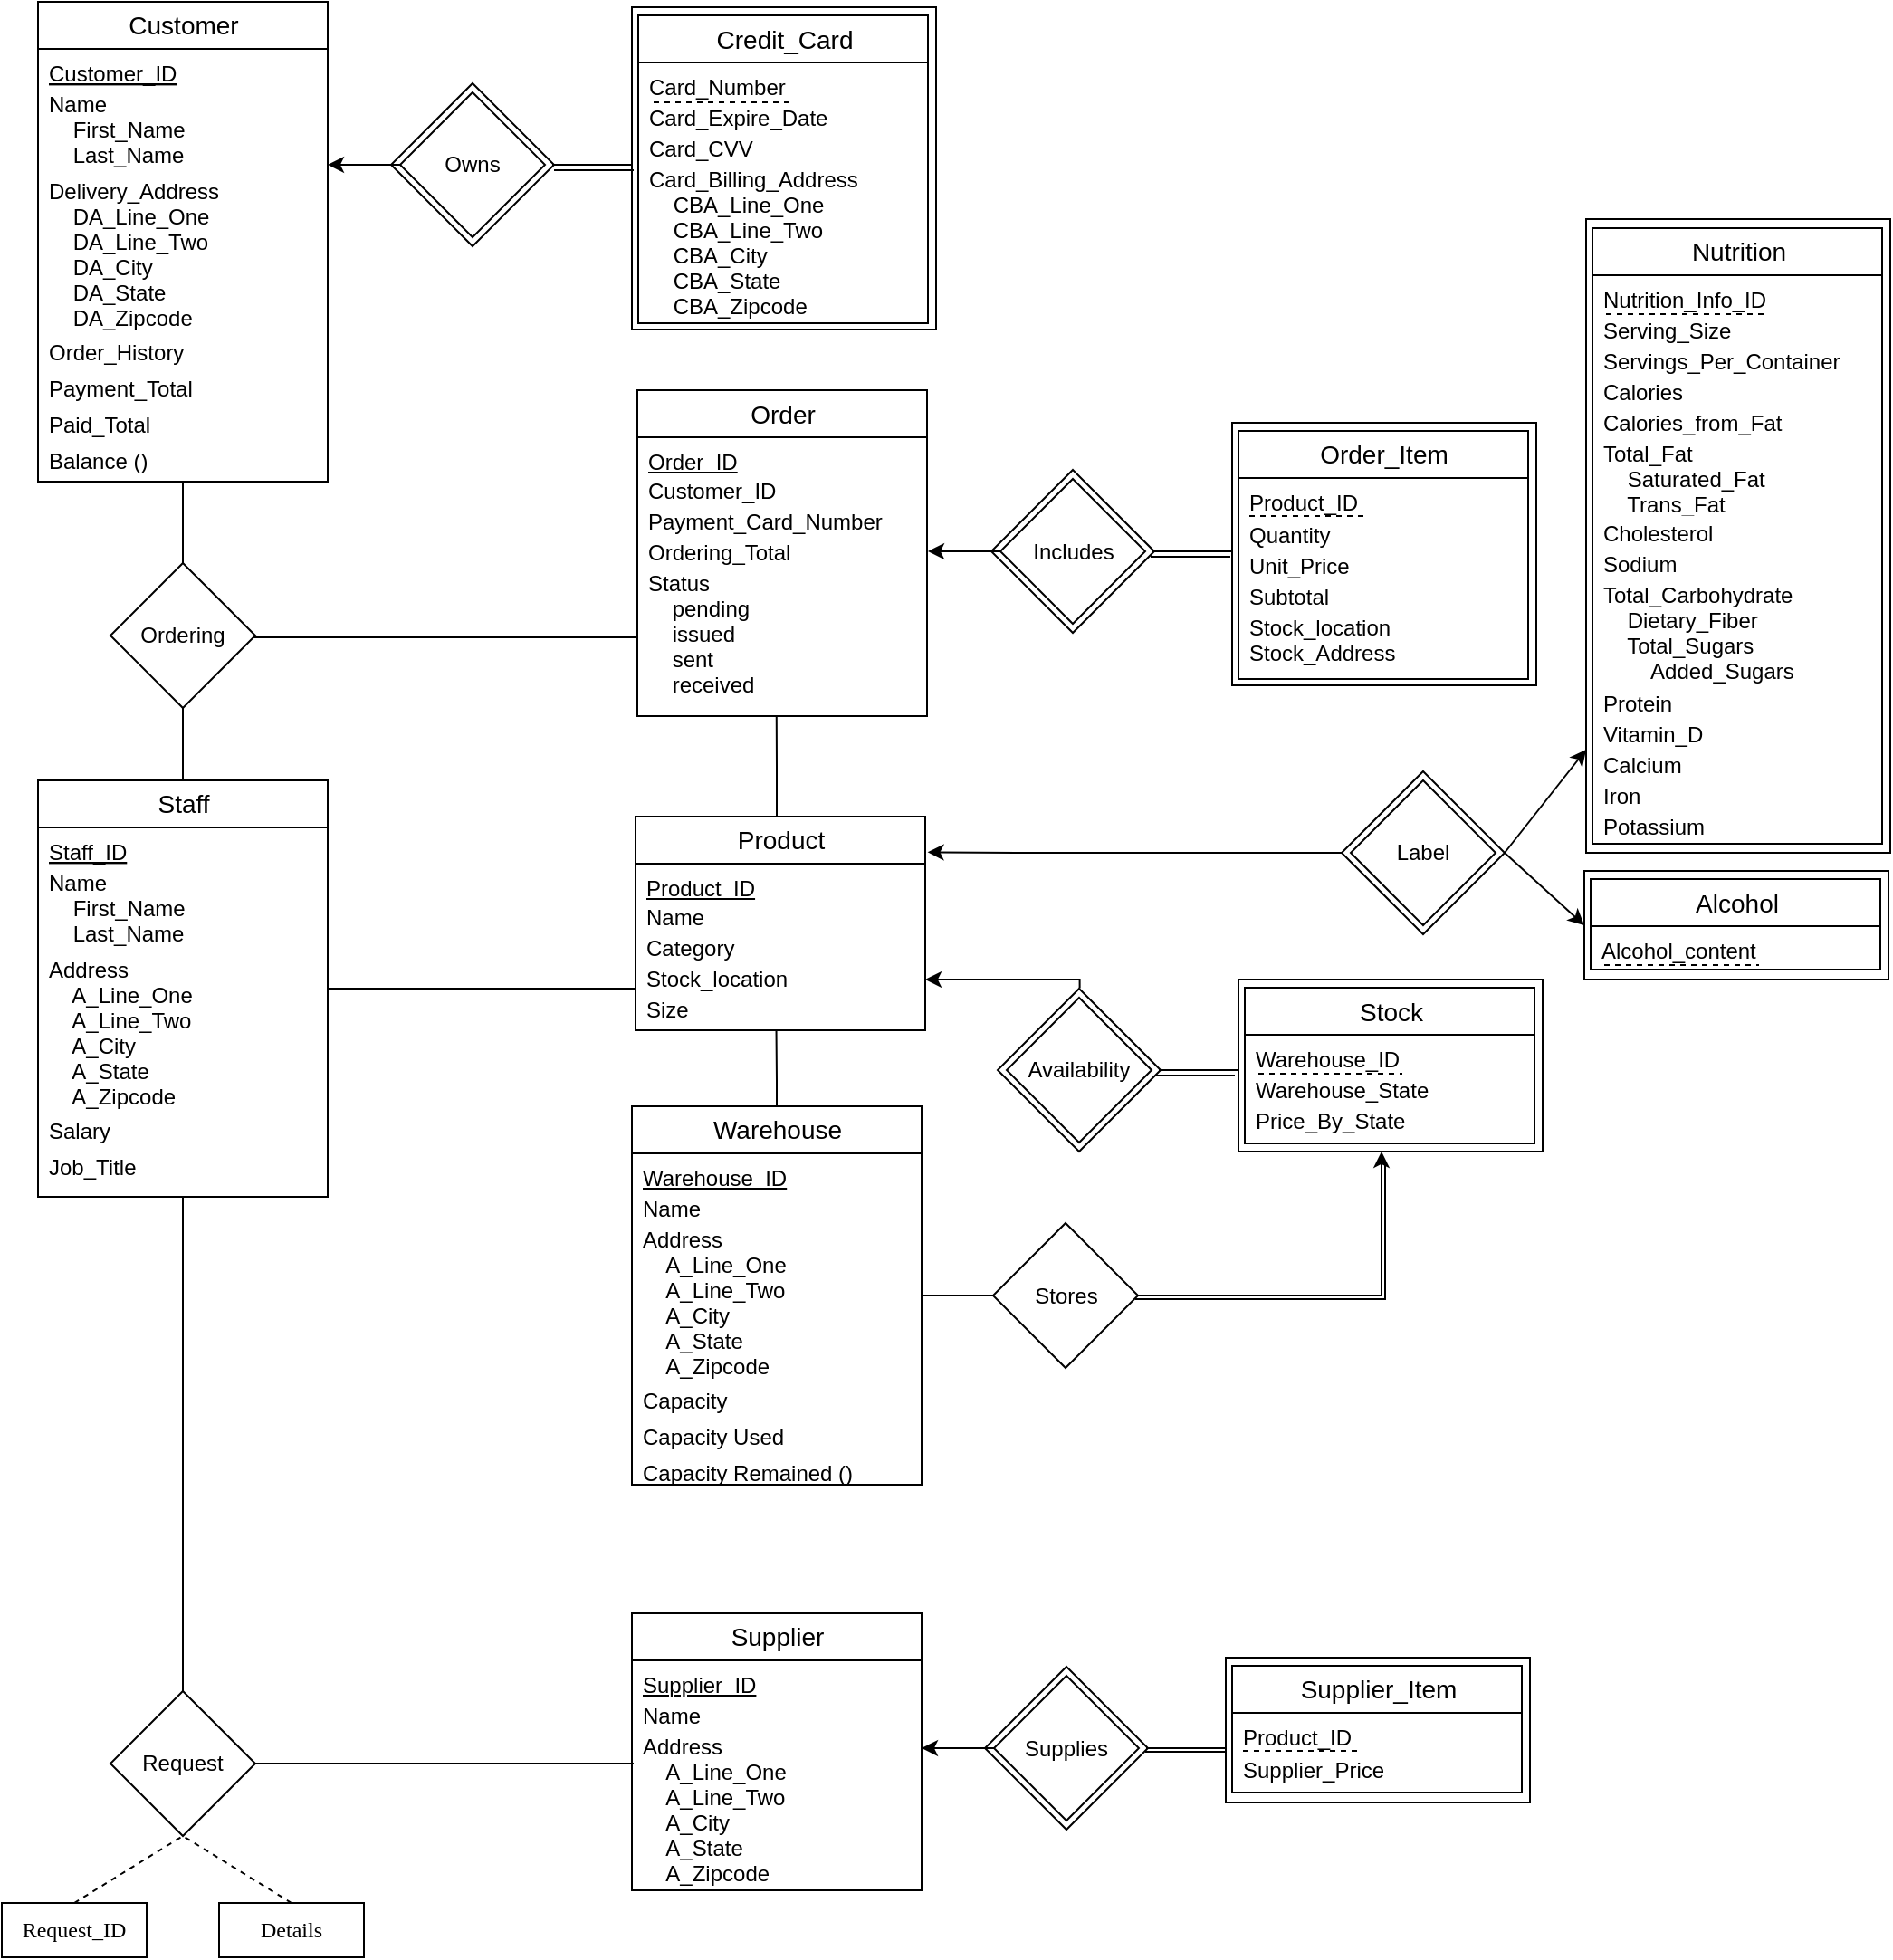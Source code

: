 <mxfile version="13.1.6" type="device"><diagram id="dsKVr5tf_cZGVUpMoiFe" name="Page-1"><mxGraphModel dx="853" dy="544" grid="1" gridSize="10" guides="1" tooltips="1" connect="1" arrows="1" fold="1" page="1" pageScale="1" pageWidth="827" pageHeight="1169" math="0" shadow="0"><root><mxCell id="8yMp3e6kBateNFP0PvqR-0"/><mxCell id="8yMp3e6kBateNFP0PvqR-1" parent="8yMp3e6kBateNFP0PvqR-0"/><mxCell id="jaxtRB-_NZrLmcpz9Zk0-24" value="" style="whiteSpace=wrap;html=1;rounded=0;shadow=0;comic=0;strokeWidth=1;fontFamily=Verdana;align=left;" vertex="1" parent="8yMp3e6kBateNFP0PvqR-1"><mxGeometry x="894" y="500" width="168" height="60" as="geometry"/></mxCell><mxCell id="jaxtRB-_NZrLmcpz9Zk0-13" value="" style="whiteSpace=wrap;html=1;rounded=0;shadow=0;comic=0;strokeWidth=1;fontFamily=Verdana;align=left;" vertex="1" parent="8yMp3e6kBateNFP0PvqR-1"><mxGeometry x="895" y="140" width="168" height="350" as="geometry"/></mxCell><mxCell id="WRQ4lNMP2vpnJhaoZGz1-46" value="" style="rhombus;whiteSpace=wrap;html=1;" vertex="1" parent="8yMp3e6kBateNFP0PvqR-1"><mxGeometry x="566.5" y="278.5" width="90" height="90" as="geometry"/></mxCell><mxCell id="WRQ4lNMP2vpnJhaoZGz1-16" value="" style="whiteSpace=wrap;html=1;rounded=0;shadow=0;comic=0;strokeWidth=1;fontFamily=Verdana;align=left;" vertex="1" parent="8yMp3e6kBateNFP0PvqR-1"><mxGeometry x="368" y="23" width="168" height="178" as="geometry"/></mxCell><mxCell id="J3QDzepKnIw4Qtp_B2LZ-5" value="" style="rhombus;whiteSpace=wrap;html=1;" vertex="1" parent="8yMp3e6kBateNFP0PvqR-1"><mxGeometry x="235" y="65" width="90" height="90" as="geometry"/></mxCell><mxCell id="J3QDzepKnIw4Qtp_B2LZ-2" value="" style="edgeStyle=orthogonalEdgeStyle;rounded=0;orthogonalLoop=1;jettySize=auto;html=1;endArrow=none;endFill=0;entryX=1;entryY=0.5;entryDx=0;entryDy=0;" edge="1" parent="8yMp3e6kBateNFP0PvqR-1"><mxGeometry relative="1" as="geometry"><mxPoint x="368" y="110" as="sourcePoint"/><mxPoint x="324" y="110" as="targetPoint"/></mxGeometry></mxCell><mxCell id="WRQ4lNMP2vpnJhaoZGz1-134" value="" style="edgeStyle=orthogonalEdgeStyle;rounded=0;orthogonalLoop=1;jettySize=auto;html=1;startArrow=none;startFill=0;endArrow=none;endFill=0;fontFamily=Verdana;" edge="1" parent="8yMp3e6kBateNFP0PvqR-1" source="J3QDzepKnIw4Qtp_B2LZ-12" target="WRQ4lNMP2vpnJhaoZGz1-35"><mxGeometry relative="1" as="geometry"><mxPoint x="120" y="365" as="targetPoint"/></mxGeometry></mxCell><mxCell id="J3QDzepKnIw4Qtp_B2LZ-12" value="Customer" style="swimlane;fontStyle=0;childLayout=stackLayout;horizontal=1;startSize=26;horizontalStack=0;resizeParent=1;resizeParentMax=0;resizeLast=0;collapsible=1;marginBottom=0;align=center;fontSize=14;rounded=0;shadow=0;comic=0;strokeWidth=1;html=1;" vertex="1" parent="8yMp3e6kBateNFP0PvqR-1"><mxGeometry x="40" y="20" width="160" height="265" as="geometry"/></mxCell><mxCell id="J3QDzepKnIw4Qtp_B2LZ-13" value="Customer_ID" style="text;strokeColor=none;fillColor=none;spacingLeft=4;spacingRight=4;overflow=hidden;rotatable=0;points=[[0,0.5],[1,0.5]];portConstraint=eastwest;fontSize=12;fontStyle=4" vertex="1" parent="J3QDzepKnIw4Qtp_B2LZ-12"><mxGeometry y="26" width="160" height="17" as="geometry"/></mxCell><mxCell id="J3QDzepKnIw4Qtp_B2LZ-14" value="Name&#10;    First_Name&#10;    Last_Name" style="text;strokeColor=none;fillColor=none;spacingLeft=4;spacingRight=4;overflow=hidden;rotatable=0;points=[[0,0.5],[1,0.5]];portConstraint=eastwest;fontSize=12;" vertex="1" parent="J3QDzepKnIw4Qtp_B2LZ-12"><mxGeometry y="43" width="160" height="48" as="geometry"/></mxCell><mxCell id="J3QDzepKnIw4Qtp_B2LZ-15" value="Delivery_Address&#10;    DA_Line_One&#10;    DA_Line_Two&#10;    DA_City&#10;    DA_State&#10;    DA_Zipcode" style="text;strokeColor=none;fillColor=none;spacingLeft=4;spacingRight=4;overflow=hidden;rotatable=0;points=[[0,0.5],[1,0.5]];portConstraint=eastwest;fontSize=12;" vertex="1" parent="J3QDzepKnIw4Qtp_B2LZ-12"><mxGeometry y="91" width="160" height="89" as="geometry"/></mxCell><mxCell id="WRQ4lNMP2vpnJhaoZGz1-24" value="Order_History" style="text;strokeColor=none;fillColor=none;spacingLeft=4;spacingRight=4;overflow=hidden;rotatable=0;points=[[0,0.5],[1,0.5]];portConstraint=eastwest;fontSize=12;" vertex="1" parent="J3QDzepKnIw4Qtp_B2LZ-12"><mxGeometry y="180" width="160" height="20" as="geometry"/></mxCell><mxCell id="WRQ4lNMP2vpnJhaoZGz1-31" value="Payment_Total" style="text;strokeColor=none;fillColor=none;spacingLeft=4;spacingRight=4;overflow=hidden;rotatable=0;points=[[0,0.5],[1,0.5]];portConstraint=eastwest;fontSize=12;" vertex="1" parent="J3QDzepKnIw4Qtp_B2LZ-12"><mxGeometry y="200" width="160" height="20" as="geometry"/></mxCell><mxCell id="WRQ4lNMP2vpnJhaoZGz1-32" value="Paid_Total" style="text;strokeColor=none;fillColor=none;spacingLeft=4;spacingRight=4;overflow=hidden;rotatable=0;points=[[0,0.5],[1,0.5]];portConstraint=eastwest;fontSize=12;" vertex="1" parent="J3QDzepKnIw4Qtp_B2LZ-12"><mxGeometry y="220" width="160" height="20" as="geometry"/></mxCell><mxCell id="WRQ4lNMP2vpnJhaoZGz1-33" value="Balance ()" style="text;strokeColor=none;fillColor=none;spacingLeft=4;spacingRight=4;overflow=hidden;rotatable=0;points=[[0,0.5],[1,0.5]];portConstraint=eastwest;fontSize=12;" vertex="1" parent="J3QDzepKnIw4Qtp_B2LZ-12"><mxGeometry y="240" width="160" height="25" as="geometry"/></mxCell><mxCell id="WRQ4lNMP2vpnJhaoZGz1-0" value="Credit_Card" style="swimlane;fontStyle=0;childLayout=stackLayout;horizontal=1;startSize=26;horizontalStack=0;resizeParent=1;resizeParentMax=0;resizeLast=0;collapsible=1;marginBottom=0;align=center;fontSize=14;rounded=0;shadow=0;comic=0;strokeWidth=1;html=1;" vertex="1" parent="8yMp3e6kBateNFP0PvqR-1"><mxGeometry x="371.5" y="27.5" width="160" height="170" as="geometry"><mxRectangle x="380" y="20" width="110" height="26" as="alternateBounds"/></mxGeometry></mxCell><mxCell id="WRQ4lNMP2vpnJhaoZGz1-1" value="Card_Number" style="text;strokeColor=none;fillColor=none;spacingLeft=4;spacingRight=4;overflow=hidden;rotatable=0;points=[[0,0.5],[1,0.5]];portConstraint=eastwest;fontSize=12;" vertex="1" parent="WRQ4lNMP2vpnJhaoZGz1-0"><mxGeometry y="26" width="160" height="17" as="geometry"/></mxCell><mxCell id="J3QDzepKnIw4Qtp_B2LZ-0" value="" style="endArrow=none;dashed=1;html=1;" edge="1" parent="WRQ4lNMP2vpnJhaoZGz1-0"><mxGeometry width="50" height="50" relative="1" as="geometry"><mxPoint x="8.5" y="48" as="sourcePoint"/><mxPoint x="83.5" y="48" as="targetPoint"/></mxGeometry></mxCell><mxCell id="WRQ4lNMP2vpnJhaoZGz1-2" value="Card_Expire_Date" style="text;strokeColor=none;fillColor=none;spacingLeft=4;spacingRight=4;overflow=hidden;rotatable=0;points=[[0,0.5],[1,0.5]];portConstraint=eastwest;fontSize=12;" vertex="1" parent="WRQ4lNMP2vpnJhaoZGz1-0"><mxGeometry y="43" width="160" height="17" as="geometry"/></mxCell><mxCell id="WRQ4lNMP2vpnJhaoZGz1-15" value="Card_CVV" style="text;strokeColor=none;fillColor=none;spacingLeft=4;spacingRight=4;overflow=hidden;rotatable=0;points=[[0,0.5],[1,0.5]];portConstraint=eastwest;fontSize=12;" vertex="1" parent="WRQ4lNMP2vpnJhaoZGz1-0"><mxGeometry y="60" width="160" height="17" as="geometry"/></mxCell><mxCell id="WRQ4lNMP2vpnJhaoZGz1-3" value="Card_Billing_Address&#10;    CBA_Line_One&#10;    CBA_Line_Two&#10;    CBA_City&#10;    CBA_State&#10;    CBA_Zipcode" style="text;strokeColor=none;fillColor=none;spacingLeft=4;spacingRight=4;overflow=hidden;rotatable=0;points=[[0,0.5],[1,0.5]];portConstraint=eastwest;fontSize=12;" vertex="1" parent="WRQ4lNMP2vpnJhaoZGz1-0"><mxGeometry y="77" width="160" height="93" as="geometry"/></mxCell><mxCell id="J3QDzepKnIw4Qtp_B2LZ-4" value="" style="edgeStyle=orthogonalEdgeStyle;rounded=0;orthogonalLoop=1;jettySize=auto;html=1;endArrow=classic;endFill=1;" edge="1" parent="8yMp3e6kBateNFP0PvqR-1" source="J3QDzepKnIw4Qtp_B2LZ-3"><mxGeometry relative="1" as="geometry"><mxPoint x="200" y="110" as="targetPoint"/><Array as="points"><mxPoint x="210" y="110"/><mxPoint x="210" y="110"/></Array></mxGeometry></mxCell><mxCell id="J3QDzepKnIw4Qtp_B2LZ-3" value="Owns" style="rhombus;whiteSpace=wrap;html=1;" vertex="1" parent="8yMp3e6kBateNFP0PvqR-1"><mxGeometry x="240" y="70" width="80" height="80" as="geometry"/></mxCell><mxCell id="WRQ4lNMP2vpnJhaoZGz1-18" value="Order" style="swimlane;fontStyle=0;childLayout=stackLayout;horizontal=1;startSize=26;horizontalStack=0;resizeParent=1;resizeParentMax=0;resizeLast=0;collapsible=1;marginBottom=0;align=center;fontSize=14;rounded=0;shadow=0;comic=0;strokeWidth=1;html=1;" vertex="1" parent="8yMp3e6kBateNFP0PvqR-1"><mxGeometry x="371" y="234.5" width="160" height="180" as="geometry"><mxRectangle x="380" y="20" width="110" height="26" as="alternateBounds"/></mxGeometry></mxCell><mxCell id="WRQ4lNMP2vpnJhaoZGz1-19" value="Order_ID" style="text;strokeColor=none;fillColor=none;spacingLeft=4;spacingRight=4;overflow=hidden;rotatable=0;points=[[0,0.5],[1,0.5]];portConstraint=eastwest;fontSize=12;fontStyle=4" vertex="1" parent="WRQ4lNMP2vpnJhaoZGz1-18"><mxGeometry y="26" width="160" height="16" as="geometry"/></mxCell><mxCell id="WRQ4lNMP2vpnJhaoZGz1-21" value="Customer_ID" style="text;strokeColor=none;fillColor=none;spacingLeft=4;spacingRight=4;overflow=hidden;rotatable=0;points=[[0,0.5],[1,0.5]];portConstraint=eastwest;fontSize=12;" vertex="1" parent="WRQ4lNMP2vpnJhaoZGz1-18"><mxGeometry y="42" width="160" height="17" as="geometry"/></mxCell><mxCell id="WRQ4lNMP2vpnJhaoZGz1-22" value="Payment_Card_Number" style="text;strokeColor=none;fillColor=none;spacingLeft=4;spacingRight=4;overflow=hidden;rotatable=0;points=[[0,0.5],[1,0.5]];portConstraint=eastwest;fontSize=12;" vertex="1" parent="WRQ4lNMP2vpnJhaoZGz1-18"><mxGeometry y="59" width="160" height="17" as="geometry"/></mxCell><mxCell id="WRQ4lNMP2vpnJhaoZGz1-23" value="Ordering_Total" style="text;strokeColor=none;fillColor=none;spacingLeft=4;spacingRight=4;overflow=hidden;rotatable=0;points=[[0,0.5],[1,0.5]];portConstraint=eastwest;fontSize=12;" vertex="1" parent="WRQ4lNMP2vpnJhaoZGz1-18"><mxGeometry y="76" width="160" height="17" as="geometry"/></mxCell><mxCell id="WRQ4lNMP2vpnJhaoZGz1-35" value="Status&#10;    pending&#10;    issued&#10;    sent&#10;    received" style="text;strokeColor=none;fillColor=none;spacingLeft=4;spacingRight=4;overflow=hidden;rotatable=0;points=[[0,0.5],[1,0.5]];portConstraint=eastwest;fontSize=12;" vertex="1" parent="WRQ4lNMP2vpnJhaoZGz1-18"><mxGeometry y="93" width="160" height="87" as="geometry"/></mxCell><mxCell id="WRQ4lNMP2vpnJhaoZGz1-112" value="" style="edgeStyle=orthogonalEdgeStyle;rounded=0;orthogonalLoop=1;jettySize=auto;html=1;startArrow=none;startFill=0;endArrow=none;endFill=0;fontFamily=Verdana;entryX=0.006;entryY=0.247;entryDx=0;entryDy=0;entryPerimeter=0;" edge="1" parent="8yMp3e6kBateNFP0PvqR-1" source="WRQ4lNMP2vpnJhaoZGz1-25" target="WRQ4lNMP2vpnJhaoZGz1-83"><mxGeometry relative="1" as="geometry"><mxPoint x="130" y="760" as="targetPoint"/></mxGeometry></mxCell><mxCell id="WRQ4lNMP2vpnJhaoZGz1-125" value="" style="edgeStyle=orthogonalEdgeStyle;rounded=0;orthogonalLoop=1;jettySize=auto;html=1;startArrow=none;startFill=0;endArrow=none;endFill=0;fontFamily=Verdana;entryX=0;entryY=0.08;entryDx=0;entryDy=0;entryPerimeter=0;" edge="1" parent="8yMp3e6kBateNFP0PvqR-1" source="WRQ4lNMP2vpnJhaoZGz1-25" target="WRQ4lNMP2vpnJhaoZGz1-67"><mxGeometry relative="1" as="geometry"><mxPoint x="290" y="565" as="targetPoint"/></mxGeometry></mxCell><mxCell id="WRQ4lNMP2vpnJhaoZGz1-141" value="" style="edgeStyle=orthogonalEdgeStyle;rounded=0;orthogonalLoop=1;jettySize=auto;html=1;startArrow=none;startFill=0;endArrow=none;endFill=0;fontFamily=Verdana;" edge="1" parent="8yMp3e6kBateNFP0PvqR-1" source="WRQ4lNMP2vpnJhaoZGz1-25"><mxGeometry relative="1" as="geometry"><mxPoint x="120" y="370" as="targetPoint"/></mxGeometry></mxCell><mxCell id="WRQ4lNMP2vpnJhaoZGz1-25" value="Staff" style="swimlane;fontStyle=0;childLayout=stackLayout;horizontal=1;startSize=26;horizontalStack=0;resizeParent=1;resizeParentMax=0;resizeLast=0;collapsible=1;marginBottom=0;align=center;fontSize=14;rounded=0;shadow=0;comic=0;strokeWidth=1;html=1;" vertex="1" parent="8yMp3e6kBateNFP0PvqR-1"><mxGeometry x="40" y="450" width="160" height="230" as="geometry"/></mxCell><mxCell id="WRQ4lNMP2vpnJhaoZGz1-26" value="Staff_ID" style="text;strokeColor=none;fillColor=none;spacingLeft=4;spacingRight=4;overflow=hidden;rotatable=0;points=[[0,0.5],[1,0.5]];portConstraint=eastwest;fontSize=12;fontStyle=4" vertex="1" parent="WRQ4lNMP2vpnJhaoZGz1-25"><mxGeometry y="26" width="160" height="17" as="geometry"/></mxCell><mxCell id="WRQ4lNMP2vpnJhaoZGz1-27" value="Name&#10;    First_Name&#10;    Last_Name" style="text;strokeColor=none;fillColor=none;spacingLeft=4;spacingRight=4;overflow=hidden;rotatable=0;points=[[0,0.5],[1,0.5]];portConstraint=eastwest;fontSize=12;" vertex="1" parent="WRQ4lNMP2vpnJhaoZGz1-25"><mxGeometry y="43" width="160" height="48" as="geometry"/></mxCell><mxCell id="WRQ4lNMP2vpnJhaoZGz1-28" value="Address&#10;    A_Line_One&#10;    A_Line_Two&#10;    A_City&#10;    A_State&#10;    A_Zipcode" style="text;strokeColor=none;fillColor=none;spacingLeft=4;spacingRight=4;overflow=hidden;rotatable=0;points=[[0,0.5],[1,0.5]];portConstraint=eastwest;fontSize=12;" vertex="1" parent="WRQ4lNMP2vpnJhaoZGz1-25"><mxGeometry y="91" width="160" height="89" as="geometry"/></mxCell><mxCell id="WRQ4lNMP2vpnJhaoZGz1-29" value="Salary" style="text;strokeColor=none;fillColor=none;spacingLeft=4;spacingRight=4;overflow=hidden;rotatable=0;points=[[0,0.5],[1,0.5]];portConstraint=eastwest;fontSize=12;" vertex="1" parent="WRQ4lNMP2vpnJhaoZGz1-25"><mxGeometry y="180" width="160" height="20" as="geometry"/></mxCell><mxCell id="WRQ4lNMP2vpnJhaoZGz1-30" value="Job_Title" style="text;strokeColor=none;fillColor=none;spacingLeft=4;spacingRight=4;overflow=hidden;rotatable=0;points=[[0,0.5],[1,0.5]];portConstraint=eastwest;fontSize=12;horizontal=1;" vertex="1" parent="WRQ4lNMP2vpnJhaoZGz1-25"><mxGeometry y="200" width="160" height="30" as="geometry"/></mxCell><mxCell id="WRQ4lNMP2vpnJhaoZGz1-36" value="" style="whiteSpace=wrap;html=1;rounded=0;shadow=0;comic=0;strokeWidth=1;fontFamily=Verdana;align=left;" vertex="1" parent="8yMp3e6kBateNFP0PvqR-1"><mxGeometry x="699.5" y="252.5" width="168" height="145" as="geometry"/></mxCell><mxCell id="WRQ4lNMP2vpnJhaoZGz1-37" value="" style="edgeStyle=orthogonalEdgeStyle;rounded=0;orthogonalLoop=1;jettySize=auto;html=1;endArrow=none;endFill=0;entryX=1;entryY=0.5;entryDx=0;entryDy=0;" edge="1" parent="8yMp3e6kBateNFP0PvqR-1"><mxGeometry relative="1" as="geometry"><mxPoint x="699.5" y="323.5" as="sourcePoint"/><mxPoint x="655.5" y="323.5" as="targetPoint"/></mxGeometry></mxCell><mxCell id="WRQ4lNMP2vpnJhaoZGz1-44" value="" style="edgeStyle=orthogonalEdgeStyle;rounded=0;orthogonalLoop=1;jettySize=auto;html=1;endArrow=classic;endFill=1;" edge="1" parent="8yMp3e6kBateNFP0PvqR-1" source="WRQ4lNMP2vpnJhaoZGz1-45"><mxGeometry relative="1" as="geometry"><mxPoint x="531.5" y="323.5" as="targetPoint"/><Array as="points"><mxPoint x="541.5" y="323.5"/><mxPoint x="541.5" y="323.5"/></Array></mxGeometry></mxCell><mxCell id="WRQ4lNMP2vpnJhaoZGz1-45" value="Includes" style="rhombus;whiteSpace=wrap;html=1;" vertex="1" parent="8yMp3e6kBateNFP0PvqR-1"><mxGeometry x="571.5" y="283.5" width="80" height="80" as="geometry"/></mxCell><mxCell id="WRQ4lNMP2vpnJhaoZGz1-38" value="Order_Item" style="swimlane;fontStyle=0;childLayout=stackLayout;horizontal=1;startSize=26;horizontalStack=0;resizeParent=1;resizeParentMax=0;resizeLast=0;collapsible=1;marginBottom=0;align=center;fontSize=14;rounded=0;shadow=0;comic=0;strokeWidth=1;html=1;" vertex="1" parent="8yMp3e6kBateNFP0PvqR-1"><mxGeometry x="703" y="257" width="160" height="137" as="geometry"><mxRectangle x="380" y="20" width="110" height="26" as="alternateBounds"/></mxGeometry></mxCell><mxCell id="WRQ4lNMP2vpnJhaoZGz1-39" value="Product_ID" style="text;strokeColor=none;fillColor=none;spacingLeft=4;spacingRight=4;overflow=hidden;rotatable=0;points=[[0,0.5],[1,0.5]];portConstraint=eastwest;fontSize=12;" vertex="1" parent="WRQ4lNMP2vpnJhaoZGz1-38"><mxGeometry y="26" width="160" height="18" as="geometry"/></mxCell><mxCell id="WRQ4lNMP2vpnJhaoZGz1-40" value="" style="endArrow=none;dashed=1;html=1;" edge="1" parent="WRQ4lNMP2vpnJhaoZGz1-38"><mxGeometry width="50" height="50" relative="1" as="geometry"><mxPoint x="6" y="47" as="sourcePoint"/><mxPoint x="71" y="47" as="targetPoint"/></mxGeometry></mxCell><mxCell id="WRQ4lNMP2vpnJhaoZGz1-41" value="Quantity" style="text;strokeColor=none;fillColor=none;spacingLeft=4;spacingRight=4;overflow=hidden;rotatable=0;points=[[0,0.5],[1,0.5]];portConstraint=eastwest;fontSize=12;" vertex="1" parent="WRQ4lNMP2vpnJhaoZGz1-38"><mxGeometry y="44" width="160" height="17" as="geometry"/></mxCell><mxCell id="WRQ4lNMP2vpnJhaoZGz1-42" value="Unit_Price" style="text;strokeColor=none;fillColor=none;spacingLeft=4;spacingRight=4;overflow=hidden;rotatable=0;points=[[0,0.5],[1,0.5]];portConstraint=eastwest;fontSize=12;" vertex="1" parent="WRQ4lNMP2vpnJhaoZGz1-38"><mxGeometry y="61" width="160" height="17" as="geometry"/></mxCell><mxCell id="WRQ4lNMP2vpnJhaoZGz1-47" value="Subtotal" style="text;strokeColor=none;fillColor=none;spacingLeft=4;spacingRight=4;overflow=hidden;rotatable=0;points=[[0,0.5],[1,0.5]];portConstraint=eastwest;fontSize=12;" vertex="1" parent="WRQ4lNMP2vpnJhaoZGz1-38"><mxGeometry y="78" width="160" height="17" as="geometry"/></mxCell><mxCell id="WRQ4lNMP2vpnJhaoZGz1-43" value="Stock_location&#10;Stock_Address" style="text;strokeColor=none;fillColor=none;spacingLeft=4;spacingRight=4;overflow=hidden;rotatable=0;points=[[0,0.5],[1,0.5]];portConstraint=eastwest;fontSize=12;" vertex="1" parent="WRQ4lNMP2vpnJhaoZGz1-38"><mxGeometry y="95" width="160" height="42" as="geometry"/></mxCell><mxCell id="WRQ4lNMP2vpnJhaoZGz1-49" value="Product" style="swimlane;fontStyle=0;childLayout=stackLayout;horizontal=1;startSize=26;horizontalStack=0;resizeParent=1;resizeParentMax=0;resizeLast=0;collapsible=1;marginBottom=0;align=center;fontSize=14;rounded=0;shadow=0;comic=0;strokeWidth=1;html=1;" vertex="1" parent="8yMp3e6kBateNFP0PvqR-1"><mxGeometry x="370" y="470" width="160" height="118" as="geometry"><mxRectangle x="380" y="20" width="110" height="26" as="alternateBounds"/></mxGeometry></mxCell><mxCell id="WRQ4lNMP2vpnJhaoZGz1-50" value="Product_ID" style="text;strokeColor=none;fillColor=none;spacingLeft=4;spacingRight=4;overflow=hidden;rotatable=0;points=[[0,0.5],[1,0.5]];portConstraint=eastwest;fontSize=12;fontStyle=4" vertex="1" parent="WRQ4lNMP2vpnJhaoZGz1-49"><mxGeometry y="26" width="160" height="16" as="geometry"/></mxCell><mxCell id="WRQ4lNMP2vpnJhaoZGz1-51" value="Name" style="text;strokeColor=none;fillColor=none;spacingLeft=4;spacingRight=4;overflow=hidden;rotatable=0;points=[[0,0.5],[1,0.5]];portConstraint=eastwest;fontSize=12;" vertex="1" parent="WRQ4lNMP2vpnJhaoZGz1-49"><mxGeometry y="42" width="160" height="17" as="geometry"/></mxCell><mxCell id="WRQ4lNMP2vpnJhaoZGz1-52" value="Category" style="text;strokeColor=none;fillColor=none;spacingLeft=4;spacingRight=4;overflow=hidden;rotatable=0;points=[[0,0.5],[1,0.5]];portConstraint=eastwest;fontSize=12;" vertex="1" parent="WRQ4lNMP2vpnJhaoZGz1-49"><mxGeometry y="59" width="160" height="17" as="geometry"/></mxCell><mxCell id="WRQ4lNMP2vpnJhaoZGz1-53" value="Stock_location" style="text;strokeColor=none;fillColor=none;spacingLeft=4;spacingRight=4;overflow=hidden;rotatable=0;points=[[0,0.5],[1,0.5]];portConstraint=eastwest;fontSize=12;" vertex="1" parent="WRQ4lNMP2vpnJhaoZGz1-49"><mxGeometry y="76" width="160" height="17" as="geometry"/></mxCell><mxCell id="WRQ4lNMP2vpnJhaoZGz1-67" value="Size" style="text;strokeColor=none;fillColor=none;spacingLeft=4;spacingRight=4;overflow=hidden;rotatable=0;points=[[0,0.5],[1,0.5]];portConstraint=eastwest;fontSize=12;" vertex="1" parent="WRQ4lNMP2vpnJhaoZGz1-49"><mxGeometry y="93" width="160" height="25" as="geometry"/></mxCell><mxCell id="WRQ4lNMP2vpnJhaoZGz1-55" value="" style="rhombus;whiteSpace=wrap;html=1;" vertex="1" parent="8yMp3e6kBateNFP0PvqR-1"><mxGeometry x="570" y="565" width="90" height="90" as="geometry"/></mxCell><mxCell id="WRQ4lNMP2vpnJhaoZGz1-56" value="" style="whiteSpace=wrap;html=1;rounded=0;shadow=0;comic=0;strokeWidth=1;fontFamily=Verdana;align=left;" vertex="1" parent="8yMp3e6kBateNFP0PvqR-1"><mxGeometry x="703" y="560" width="168" height="95" as="geometry"/></mxCell><mxCell id="WRQ4lNMP2vpnJhaoZGz1-57" value="" style="edgeStyle=orthogonalEdgeStyle;rounded=0;orthogonalLoop=1;jettySize=auto;html=1;endArrow=none;endFill=0;entryX=1;entryY=0.5;entryDx=0;entryDy=0;" edge="1" parent="8yMp3e6kBateNFP0PvqR-1"><mxGeometry relative="1" as="geometry"><mxPoint x="703" y="610" as="sourcePoint"/><mxPoint x="659" y="610" as="targetPoint"/></mxGeometry></mxCell><mxCell id="WRQ4lNMP2vpnJhaoZGz1-58" value="" style="edgeStyle=orthogonalEdgeStyle;rounded=0;orthogonalLoop=1;jettySize=auto;html=1;endArrow=classic;endFill=1;exitX=0.504;exitY=-0.065;exitDx=0;exitDy=0;exitPerimeter=0;" edge="1" parent="8yMp3e6kBateNFP0PvqR-1" source="WRQ4lNMP2vpnJhaoZGz1-59"><mxGeometry relative="1" as="geometry"><mxPoint x="530" y="560" as="targetPoint"/><Array as="points"><mxPoint x="615" y="560"/></Array><mxPoint x="615" y="560" as="sourcePoint"/></mxGeometry></mxCell><mxCell id="WRQ4lNMP2vpnJhaoZGz1-59" value="Availability" style="rhombus;whiteSpace=wrap;html=1;" vertex="1" parent="8yMp3e6kBateNFP0PvqR-1"><mxGeometry x="575" y="570" width="80" height="80" as="geometry"/></mxCell><mxCell id="WRQ4lNMP2vpnJhaoZGz1-68" value="Warehouse" style="swimlane;fontStyle=0;childLayout=stackLayout;horizontal=1;startSize=26;horizontalStack=0;resizeParent=1;resizeParentMax=0;resizeLast=0;collapsible=1;marginBottom=0;align=center;fontSize=14;rounded=0;shadow=0;comic=0;strokeWidth=1;html=1;" vertex="1" parent="8yMp3e6kBateNFP0PvqR-1"><mxGeometry x="368" y="630" width="160" height="209" as="geometry"/></mxCell><mxCell id="WRQ4lNMP2vpnJhaoZGz1-69" value="Warehouse_ID" style="text;strokeColor=none;fillColor=none;spacingLeft=4;spacingRight=4;overflow=hidden;rotatable=0;points=[[0,0.5],[1,0.5]];portConstraint=eastwest;fontSize=12;fontStyle=4" vertex="1" parent="WRQ4lNMP2vpnJhaoZGz1-68"><mxGeometry y="26" width="160" height="17" as="geometry"/></mxCell><mxCell id="WRQ4lNMP2vpnJhaoZGz1-70" value="Name" style="text;strokeColor=none;fillColor=none;spacingLeft=4;spacingRight=4;overflow=hidden;rotatable=0;points=[[0,0.5],[1,0.5]];portConstraint=eastwest;fontSize=12;" vertex="1" parent="WRQ4lNMP2vpnJhaoZGz1-68"><mxGeometry y="43" width="160" height="17" as="geometry"/></mxCell><mxCell id="WRQ4lNMP2vpnJhaoZGz1-71" value="Address&#10;    A_Line_One&#10;    A_Line_Two&#10;    A_City&#10;    A_State&#10;    A_Zipcode" style="text;strokeColor=none;fillColor=none;spacingLeft=4;spacingRight=4;overflow=hidden;rotatable=0;points=[[0,0.5],[1,0.5]];portConstraint=eastwest;fontSize=12;" vertex="1" parent="WRQ4lNMP2vpnJhaoZGz1-68"><mxGeometry y="60" width="160" height="89" as="geometry"/></mxCell><mxCell id="WRQ4lNMP2vpnJhaoZGz1-72" value="Capacity" style="text;strokeColor=none;fillColor=none;spacingLeft=4;spacingRight=4;overflow=hidden;rotatable=0;points=[[0,0.5],[1,0.5]];portConstraint=eastwest;fontSize=12;" vertex="1" parent="WRQ4lNMP2vpnJhaoZGz1-68"><mxGeometry y="149" width="160" height="20" as="geometry"/></mxCell><mxCell id="WRQ4lNMP2vpnJhaoZGz1-73" value="Capacity Used" style="text;strokeColor=none;fillColor=none;spacingLeft=4;spacingRight=4;overflow=hidden;rotatable=0;points=[[0,0.5],[1,0.5]];portConstraint=eastwest;fontSize=12;" vertex="1" parent="WRQ4lNMP2vpnJhaoZGz1-68"><mxGeometry y="169" width="160" height="20" as="geometry"/></mxCell><mxCell id="WRQ4lNMP2vpnJhaoZGz1-74" value="Capacity Remained ()" style="text;strokeColor=none;fillColor=none;spacingLeft=4;spacingRight=4;overflow=hidden;rotatable=0;points=[[0,0.5],[1,0.5]];portConstraint=eastwest;fontSize=12;" vertex="1" parent="WRQ4lNMP2vpnJhaoZGz1-68"><mxGeometry y="189" width="160" height="20" as="geometry"/></mxCell><mxCell id="WRQ4lNMP2vpnJhaoZGz1-76" value="" style="edgeStyle=orthogonalEdgeStyle;rounded=0;orthogonalLoop=1;jettySize=auto;html=1;endArrow=none;endFill=0;entryX=1;entryY=0.5;entryDx=0;entryDy=0;startArrow=classic;startFill=1;" edge="1" parent="8yMp3e6kBateNFP0PvqR-1" target="WRQ4lNMP2vpnJhaoZGz1-78"><mxGeometry relative="1" as="geometry"><mxPoint x="782" y="655" as="sourcePoint"/><mxPoint x="652" y="735" as="targetPoint"/><Array as="points"><mxPoint x="782" y="735"/></Array></mxGeometry></mxCell><mxCell id="WRQ4lNMP2vpnJhaoZGz1-77" value="" style="edgeStyle=orthogonalEdgeStyle;rounded=0;orthogonalLoop=1;jettySize=auto;html=1;endArrow=none;endFill=0;" edge="1" parent="8yMp3e6kBateNFP0PvqR-1" source="WRQ4lNMP2vpnJhaoZGz1-78"><mxGeometry relative="1" as="geometry"><mxPoint x="527.5" y="734.5" as="targetPoint"/><Array as="points"><mxPoint x="537.5" y="734.5"/><mxPoint x="537.5" y="734.5"/></Array></mxGeometry></mxCell><mxCell id="WRQ4lNMP2vpnJhaoZGz1-78" value="Stores" style="rhombus;whiteSpace=wrap;html=1;" vertex="1" parent="8yMp3e6kBateNFP0PvqR-1"><mxGeometry x="567.5" y="694.5" width="80" height="80" as="geometry"/></mxCell><mxCell id="WRQ4lNMP2vpnJhaoZGz1-79" value="" style="edgeStyle=orthogonalEdgeStyle;rounded=0;orthogonalLoop=1;jettySize=auto;html=1;endArrow=none;endFill=0;entryX=1;entryY=0.5;entryDx=0;entryDy=0;" edge="1" parent="8yMp3e6kBateNFP0PvqR-1"><mxGeometry relative="1" as="geometry"><mxPoint x="784" y="662" as="sourcePoint"/><mxPoint x="646" y="736.5" as="targetPoint"/><Array as="points"><mxPoint x="784" y="736"/></Array></mxGeometry></mxCell><mxCell id="jaxtRB-_NZrLmcpz9Zk0-25" value="Alcohol" style="swimlane;fontStyle=0;childLayout=stackLayout;horizontal=1;startSize=26;horizontalStack=0;resizeParent=1;resizeParentMax=0;resizeLast=0;collapsible=1;marginBottom=0;align=center;fontSize=14;rounded=0;shadow=0;comic=0;strokeWidth=1;html=1;" vertex="1" parent="8yMp3e6kBateNFP0PvqR-1"><mxGeometry x="897.5" y="504.5" width="160" height="50" as="geometry"><mxRectangle x="380" y="20" width="110" height="26" as="alternateBounds"/></mxGeometry></mxCell><mxCell id="jaxtRB-_NZrLmcpz9Zk0-26" value="Alcohol_content" style="text;strokeColor=none;fillColor=none;spacingLeft=4;spacingRight=4;overflow=hidden;rotatable=0;points=[[0,0.5],[1,0.5]];portConstraint=eastwest;fontSize=12;" vertex="1" parent="jaxtRB-_NZrLmcpz9Zk0-25"><mxGeometry y="26" width="160" height="24" as="geometry"/></mxCell><mxCell id="jaxtRB-_NZrLmcpz9Zk0-27" value="" style="endArrow=none;dashed=1;html=1;" edge="1" parent="jaxtRB-_NZrLmcpz9Zk0-25"><mxGeometry width="50" height="50" relative="1" as="geometry"><mxPoint x="7.5" y="47.5" as="sourcePoint"/><mxPoint x="93" y="47.5" as="targetPoint"/></mxGeometry></mxCell><mxCell id="WRQ4lNMP2vpnJhaoZGz1-86" value="" style="rhombus;whiteSpace=wrap;html=1;" vertex="1" parent="8yMp3e6kBateNFP0PvqR-1"><mxGeometry x="563" y="939.5" width="90" height="90" as="geometry"/></mxCell><mxCell id="WRQ4lNMP2vpnJhaoZGz1-87" value="" style="whiteSpace=wrap;html=1;rounded=0;shadow=0;comic=0;strokeWidth=1;fontFamily=Verdana;align=left;" vertex="1" parent="8yMp3e6kBateNFP0PvqR-1"><mxGeometry x="696" y="934.5" width="168" height="80" as="geometry"/></mxCell><mxCell id="WRQ4lNMP2vpnJhaoZGz1-88" value="" style="edgeStyle=orthogonalEdgeStyle;rounded=0;orthogonalLoop=1;jettySize=auto;html=1;endArrow=none;endFill=0;entryX=1;entryY=0.5;entryDx=0;entryDy=0;" edge="1" parent="8yMp3e6kBateNFP0PvqR-1"><mxGeometry relative="1" as="geometry"><mxPoint x="696" y="984.5" as="sourcePoint"/><mxPoint x="652" y="984.5" as="targetPoint"/></mxGeometry></mxCell><mxCell id="WRQ4lNMP2vpnJhaoZGz1-89" value="" style="edgeStyle=orthogonalEdgeStyle;rounded=0;orthogonalLoop=1;jettySize=auto;html=1;endArrow=classic;endFill=1;" edge="1" parent="8yMp3e6kBateNFP0PvqR-1" source="WRQ4lNMP2vpnJhaoZGz1-90"><mxGeometry relative="1" as="geometry"><mxPoint x="528" y="984.5" as="targetPoint"/><Array as="points"><mxPoint x="538" y="984.5"/><mxPoint x="538" y="984.5"/></Array></mxGeometry></mxCell><mxCell id="WRQ4lNMP2vpnJhaoZGz1-90" value="Supplies" style="rhombus;whiteSpace=wrap;html=1;" vertex="1" parent="8yMp3e6kBateNFP0PvqR-1"><mxGeometry x="568" y="944.5" width="80" height="80" as="geometry"/></mxCell><mxCell id="WRQ4lNMP2vpnJhaoZGz1-91" value="Supplier_Item" style="swimlane;fontStyle=0;childLayout=stackLayout;horizontal=1;startSize=26;horizontalStack=0;resizeParent=1;resizeParentMax=0;resizeLast=0;collapsible=1;marginBottom=0;align=center;fontSize=14;rounded=0;shadow=0;comic=0;strokeWidth=1;html=1;" vertex="1" parent="8yMp3e6kBateNFP0PvqR-1"><mxGeometry x="699.5" y="939" width="160" height="70" as="geometry"><mxRectangle x="380" y="20" width="110" height="26" as="alternateBounds"/></mxGeometry></mxCell><mxCell id="WRQ4lNMP2vpnJhaoZGz1-92" value="Product_ID" style="text;strokeColor=none;fillColor=none;spacingLeft=4;spacingRight=4;overflow=hidden;rotatable=0;points=[[0,0.5],[1,0.5]];portConstraint=eastwest;fontSize=12;" vertex="1" parent="WRQ4lNMP2vpnJhaoZGz1-91"><mxGeometry y="26" width="160" height="18" as="geometry"/></mxCell><mxCell id="WRQ4lNMP2vpnJhaoZGz1-93" value="" style="endArrow=none;dashed=1;html=1;" edge="1" parent="WRQ4lNMP2vpnJhaoZGz1-91"><mxGeometry width="50" height="50" relative="1" as="geometry"><mxPoint x="6" y="47" as="sourcePoint"/><mxPoint x="71" y="47" as="targetPoint"/></mxGeometry></mxCell><mxCell id="WRQ4lNMP2vpnJhaoZGz1-95" value="Supplier_Price" style="text;strokeColor=none;fillColor=none;spacingLeft=4;spacingRight=4;overflow=hidden;rotatable=0;points=[[0,0.5],[1,0.5]];portConstraint=eastwest;fontSize=12;" vertex="1" parent="WRQ4lNMP2vpnJhaoZGz1-91"><mxGeometry y="44" width="160" height="26" as="geometry"/></mxCell><mxCell id="WRQ4lNMP2vpnJhaoZGz1-80" value="Supplier" style="swimlane;fontStyle=0;childLayout=stackLayout;horizontal=1;startSize=26;horizontalStack=0;resizeParent=1;resizeParentMax=0;resizeLast=0;collapsible=1;marginBottom=0;align=center;fontSize=14;rounded=0;shadow=0;comic=0;strokeWidth=1;html=1;" vertex="1" parent="8yMp3e6kBateNFP0PvqR-1"><mxGeometry x="368" y="910" width="160" height="153" as="geometry"/></mxCell><mxCell id="WRQ4lNMP2vpnJhaoZGz1-81" value="Supplier_ID" style="text;strokeColor=none;fillColor=none;spacingLeft=4;spacingRight=4;overflow=hidden;rotatable=0;points=[[0,0.5],[1,0.5]];portConstraint=eastwest;fontSize=12;fontStyle=4" vertex="1" parent="WRQ4lNMP2vpnJhaoZGz1-80"><mxGeometry y="26" width="160" height="17" as="geometry"/></mxCell><mxCell id="WRQ4lNMP2vpnJhaoZGz1-82" value="Name" style="text;strokeColor=none;fillColor=none;spacingLeft=4;spacingRight=4;overflow=hidden;rotatable=0;points=[[0,0.5],[1,0.5]];portConstraint=eastwest;fontSize=12;" vertex="1" parent="WRQ4lNMP2vpnJhaoZGz1-80"><mxGeometry y="43" width="160" height="17" as="geometry"/></mxCell><mxCell id="WRQ4lNMP2vpnJhaoZGz1-83" value="Address&#10;    A_Line_One&#10;    A_Line_Two&#10;    A_City&#10;    A_State&#10;    A_Zipcode" style="text;strokeColor=none;fillColor=none;spacingLeft=4;spacingRight=4;overflow=hidden;rotatable=0;points=[[0,0.5],[1,0.5]];portConstraint=eastwest;fontSize=12;" vertex="1" parent="WRQ4lNMP2vpnJhaoZGz1-80"><mxGeometry y="60" width="160" height="93" as="geometry"/></mxCell><mxCell id="WRQ4lNMP2vpnJhaoZGz1-113" value="Request" style="rhombus;whiteSpace=wrap;html=1;" vertex="1" parent="8yMp3e6kBateNFP0PvqR-1"><mxGeometry x="80" y="953" width="80" height="80" as="geometry"/></mxCell><mxCell id="WRQ4lNMP2vpnJhaoZGz1-114" value="" style="endArrow=none;dashed=1;html=1;fontFamily=Verdana;exitX=0.5;exitY=0;exitDx=0;exitDy=0;" edge="1" parent="8yMp3e6kBateNFP0PvqR-1" source="WRQ4lNMP2vpnJhaoZGz1-115"><mxGeometry width="50" height="50" relative="1" as="geometry"><mxPoint x="120" y="1070" as="sourcePoint"/><mxPoint x="120" y="1033" as="targetPoint"/></mxGeometry></mxCell><mxCell id="jaxtRB-_NZrLmcpz9Zk0-18" value="Nutrition" style="swimlane;fontStyle=0;childLayout=stackLayout;horizontal=1;startSize=26;horizontalStack=0;resizeParent=1;resizeParentMax=0;resizeLast=0;collapsible=1;marginBottom=0;align=center;fontSize=14;rounded=0;shadow=0;comic=0;strokeWidth=1;html=1;" vertex="1" parent="8yMp3e6kBateNFP0PvqR-1"><mxGeometry x="898.5" y="145" width="160" height="340" as="geometry"><mxRectangle x="380" y="20" width="110" height="26" as="alternateBounds"/></mxGeometry></mxCell><mxCell id="jaxtRB-_NZrLmcpz9Zk0-19" value="Nutrition_Info_ID" style="text;strokeColor=none;fillColor=none;spacingLeft=4;spacingRight=4;overflow=hidden;rotatable=0;points=[[0,0.5],[1,0.5]];portConstraint=eastwest;fontSize=12;" vertex="1" parent="jaxtRB-_NZrLmcpz9Zk0-18"><mxGeometry y="26" width="160" height="17" as="geometry"/></mxCell><mxCell id="jaxtRB-_NZrLmcpz9Zk0-20" value="" style="endArrow=none;dashed=1;html=1;" edge="1" parent="jaxtRB-_NZrLmcpz9Zk0-18"><mxGeometry width="50" height="50" relative="1" as="geometry"><mxPoint x="7.5" y="47.5" as="sourcePoint"/><mxPoint x="96" y="47.5" as="targetPoint"/></mxGeometry></mxCell><mxCell id="jaxtRB-_NZrLmcpz9Zk0-34" value="Serving_Size" style="text;strokeColor=none;fillColor=none;spacingLeft=4;spacingRight=4;overflow=hidden;rotatable=0;points=[[0,0.5],[1,0.5]];portConstraint=eastwest;fontSize=12;" vertex="1" parent="jaxtRB-_NZrLmcpz9Zk0-18"><mxGeometry y="43" width="160" height="17" as="geometry"/></mxCell><mxCell id="jaxtRB-_NZrLmcpz9Zk0-21" value="Servings_Per_Container" style="text;strokeColor=none;fillColor=none;spacingLeft=4;spacingRight=4;overflow=hidden;rotatable=0;points=[[0,0.5],[1,0.5]];portConstraint=eastwest;fontSize=12;" vertex="1" parent="jaxtRB-_NZrLmcpz9Zk0-18"><mxGeometry y="60" width="160" height="17" as="geometry"/></mxCell><mxCell id="jaxtRB-_NZrLmcpz9Zk0-35" value="Calories" style="text;strokeColor=none;fillColor=none;spacingLeft=4;spacingRight=4;overflow=hidden;rotatable=0;points=[[0,0.5],[1,0.5]];portConstraint=eastwest;fontSize=12;" vertex="1" parent="jaxtRB-_NZrLmcpz9Zk0-18"><mxGeometry y="77" width="160" height="17" as="geometry"/></mxCell><mxCell id="jaxtRB-_NZrLmcpz9Zk0-37" value="Calories_from_Fat" style="text;strokeColor=none;fillColor=none;spacingLeft=4;spacingRight=4;overflow=hidden;rotatable=0;points=[[0,0.5],[1,0.5]];portConstraint=eastwest;fontSize=12;" vertex="1" parent="jaxtRB-_NZrLmcpz9Zk0-18"><mxGeometry y="94" width="160" height="17" as="geometry"/></mxCell><mxCell id="jaxtRB-_NZrLmcpz9Zk0-38" value="Total_Fat&#10;    Saturated_Fat&#10;    Trans_Fat" style="text;strokeColor=none;fillColor=none;spacingLeft=4;spacingRight=4;overflow=hidden;rotatable=0;points=[[0,0.5],[1,0.5]];portConstraint=eastwest;fontSize=12;" vertex="1" parent="jaxtRB-_NZrLmcpz9Zk0-18"><mxGeometry y="111" width="160" height="44" as="geometry"/></mxCell><mxCell id="jaxtRB-_NZrLmcpz9Zk0-36" value="Cholesterol" style="text;strokeColor=none;fillColor=none;spacingLeft=4;spacingRight=4;overflow=hidden;rotatable=0;points=[[0,0.5],[1,0.5]];portConstraint=eastwest;fontSize=12;" vertex="1" parent="jaxtRB-_NZrLmcpz9Zk0-18"><mxGeometry y="155" width="160" height="17" as="geometry"/></mxCell><mxCell id="jaxtRB-_NZrLmcpz9Zk0-40" value="Sodium" style="text;strokeColor=none;fillColor=none;spacingLeft=4;spacingRight=4;overflow=hidden;rotatable=0;points=[[0,0.5],[1,0.5]];portConstraint=eastwest;fontSize=12;" vertex="1" parent="jaxtRB-_NZrLmcpz9Zk0-18"><mxGeometry y="172" width="160" height="17" as="geometry"/></mxCell><mxCell id="jaxtRB-_NZrLmcpz9Zk0-41" value="Total_Carbohydrate&#10;    Dietary_Fiber&#10;    Total_Sugars&#10;        Added_Sugars&#10;" style="text;strokeColor=none;fillColor=none;spacingLeft=4;spacingRight=4;overflow=hidden;rotatable=0;points=[[0,0.5],[1,0.5]];portConstraint=eastwest;fontSize=12;" vertex="1" parent="jaxtRB-_NZrLmcpz9Zk0-18"><mxGeometry y="189" width="160" height="60" as="geometry"/></mxCell><mxCell id="jaxtRB-_NZrLmcpz9Zk0-42" value="Protein" style="text;strokeColor=none;fillColor=none;spacingLeft=4;spacingRight=4;overflow=hidden;rotatable=0;points=[[0,0.5],[1,0.5]];portConstraint=eastwest;fontSize=12;" vertex="1" parent="jaxtRB-_NZrLmcpz9Zk0-18"><mxGeometry y="249" width="160" height="17" as="geometry"/></mxCell><mxCell id="jaxtRB-_NZrLmcpz9Zk0-44" value="Vitamin_D" style="text;strokeColor=none;fillColor=none;spacingLeft=4;spacingRight=4;overflow=hidden;rotatable=0;points=[[0,0.5],[1,0.5]];portConstraint=eastwest;fontSize=12;" vertex="1" parent="jaxtRB-_NZrLmcpz9Zk0-18"><mxGeometry y="266" width="160" height="17" as="geometry"/></mxCell><mxCell id="jaxtRB-_NZrLmcpz9Zk0-45" value="Calcium" style="text;strokeColor=none;fillColor=none;spacingLeft=4;spacingRight=4;overflow=hidden;rotatable=0;points=[[0,0.5],[1,0.5]];portConstraint=eastwest;fontSize=12;" vertex="1" parent="jaxtRB-_NZrLmcpz9Zk0-18"><mxGeometry y="283" width="160" height="17" as="geometry"/></mxCell><mxCell id="jaxtRB-_NZrLmcpz9Zk0-46" value="Iron" style="text;strokeColor=none;fillColor=none;spacingLeft=4;spacingRight=4;overflow=hidden;rotatable=0;points=[[0,0.5],[1,0.5]];portConstraint=eastwest;fontSize=12;" vertex="1" parent="jaxtRB-_NZrLmcpz9Zk0-18"><mxGeometry y="300" width="160" height="17" as="geometry"/></mxCell><mxCell id="jaxtRB-_NZrLmcpz9Zk0-47" value="Potassium" style="text;strokeColor=none;fillColor=none;spacingLeft=4;spacingRight=4;overflow=hidden;rotatable=0;points=[[0,0.5],[1,0.5]];portConstraint=eastwest;fontSize=12;" vertex="1" parent="jaxtRB-_NZrLmcpz9Zk0-18"><mxGeometry y="317" width="160" height="23" as="geometry"/></mxCell><mxCell id="WRQ4lNMP2vpnJhaoZGz1-115" value="Request_ID" style="rounded=0;whiteSpace=wrap;html=1;shadow=0;comic=0;strokeWidth=1;fontFamily=Verdana;align=center;" vertex="1" parent="8yMp3e6kBateNFP0PvqR-1"><mxGeometry x="20" y="1070" width="80" height="30" as="geometry"/></mxCell><mxCell id="WRQ4lNMP2vpnJhaoZGz1-116" value="" style="endArrow=none;dashed=1;html=1;fontFamily=Verdana;exitX=0.5;exitY=0;exitDx=0;exitDy=0;entryX=0.5;entryY=1;entryDx=0;entryDy=0;" edge="1" parent="8yMp3e6kBateNFP0PvqR-1" source="WRQ4lNMP2vpnJhaoZGz1-117" target="WRQ4lNMP2vpnJhaoZGz1-113"><mxGeometry width="50" height="50" relative="1" as="geometry"><mxPoint x="210" y="1070" as="sourcePoint"/><mxPoint x="210" y="1033" as="targetPoint"/></mxGeometry></mxCell><mxCell id="WRQ4lNMP2vpnJhaoZGz1-117" value="Details" style="rounded=0;whiteSpace=wrap;html=1;shadow=0;comic=0;strokeWidth=1;fontFamily=Verdana;align=center;" vertex="1" parent="8yMp3e6kBateNFP0PvqR-1"><mxGeometry x="140" y="1070" width="80" height="30" as="geometry"/></mxCell><mxCell id="WRQ4lNMP2vpnJhaoZGz1-142" value="" style="edgeStyle=orthogonalEdgeStyle;rounded=0;orthogonalLoop=1;jettySize=auto;html=1;startArrow=none;startFill=0;endArrow=none;endFill=0;fontFamily=Verdana;" edge="1" parent="8yMp3e6kBateNFP0PvqR-1"><mxGeometry relative="1" as="geometry"><mxPoint x="448" y="470" as="sourcePoint"/><mxPoint x="447.88" y="414.5" as="targetPoint"/><Array as="points"><mxPoint x="448" y="442"/></Array></mxGeometry></mxCell><mxCell id="WRQ4lNMP2vpnJhaoZGz1-143" value="" style="edgeStyle=orthogonalEdgeStyle;rounded=0;orthogonalLoop=1;jettySize=auto;html=1;startArrow=none;startFill=0;endArrow=none;endFill=0;fontFamily=Verdana;" edge="1" parent="8yMp3e6kBateNFP0PvqR-1"><mxGeometry relative="1" as="geometry"><mxPoint x="448" y="630" as="sourcePoint"/><mxPoint x="447.76" y="588" as="targetPoint"/><Array as="points"><mxPoint x="447.88" y="615.5"/></Array></mxGeometry></mxCell><mxCell id="WRQ4lNMP2vpnJhaoZGz1-144" value="" style="edgeStyle=orthogonalEdgeStyle;rounded=0;orthogonalLoop=1;jettySize=auto;html=1;endArrow=none;endFill=0;entryX=1;entryY=0.5;entryDx=0;entryDy=0;" edge="1" parent="8yMp3e6kBateNFP0PvqR-1"><mxGeometry relative="1" as="geometry"><mxPoint x="369" y="113" as="sourcePoint"/><mxPoint x="325" y="113" as="targetPoint"/></mxGeometry></mxCell><mxCell id="WRQ4lNMP2vpnJhaoZGz1-145" value="" style="edgeStyle=orthogonalEdgeStyle;rounded=0;orthogonalLoop=1;jettySize=auto;html=1;endArrow=none;endFill=0;entryX=1;entryY=0.5;entryDx=0;entryDy=0;" edge="1" parent="8yMp3e6kBateNFP0PvqR-1"><mxGeometry relative="1" as="geometry"><mxPoint x="698.5" y="326.5" as="sourcePoint"/><mxPoint x="654.5" y="326.5" as="targetPoint"/></mxGeometry></mxCell><mxCell id="WRQ4lNMP2vpnJhaoZGz1-147" value="" style="edgeStyle=orthogonalEdgeStyle;rounded=0;orthogonalLoop=1;jettySize=auto;html=1;endArrow=none;endFill=0;entryX=1;entryY=0.5;entryDx=0;entryDy=0;" edge="1" parent="8yMp3e6kBateNFP0PvqR-1"><mxGeometry relative="1" as="geometry"><mxPoint x="701" y="613" as="sourcePoint"/><mxPoint x="657.0" y="613" as="targetPoint"/></mxGeometry></mxCell><mxCell id="WRQ4lNMP2vpnJhaoZGz1-152" value="Ordering" style="rhombus;whiteSpace=wrap;html=1;" vertex="1" parent="8yMp3e6kBateNFP0PvqR-1"><mxGeometry x="80" y="330" width="80" height="80" as="geometry"/></mxCell><mxCell id="WRQ4lNMP2vpnJhaoZGz1-60" value="Stock" style="swimlane;fontStyle=0;childLayout=stackLayout;horizontal=1;startSize=26;horizontalStack=0;resizeParent=1;resizeParentMax=0;resizeLast=0;collapsible=1;marginBottom=0;align=center;fontSize=14;rounded=0;shadow=0;comic=0;strokeWidth=1;html=1;" vertex="1" parent="8yMp3e6kBateNFP0PvqR-1"><mxGeometry x="706.5" y="564.5" width="160" height="86" as="geometry"><mxRectangle x="380" y="20" width="110" height="26" as="alternateBounds"/></mxGeometry></mxCell><mxCell id="WRQ4lNMP2vpnJhaoZGz1-61" value="Warehouse_ID" style="text;strokeColor=none;fillColor=none;spacingLeft=4;spacingRight=4;overflow=hidden;rotatable=0;points=[[0,0.5],[1,0.5]];portConstraint=eastwest;fontSize=12;" vertex="1" parent="WRQ4lNMP2vpnJhaoZGz1-60"><mxGeometry y="26" width="160" height="17" as="geometry"/></mxCell><mxCell id="WRQ4lNMP2vpnJhaoZGz1-62" value="" style="endArrow=none;dashed=1;html=1;" edge="1" parent="WRQ4lNMP2vpnJhaoZGz1-60"><mxGeometry width="50" height="50" relative="1" as="geometry"><mxPoint x="7.5" y="47.5" as="sourcePoint"/><mxPoint x="87" y="47.5" as="targetPoint"/></mxGeometry></mxCell><mxCell id="WRQ4lNMP2vpnJhaoZGz1-63" value="Warehouse_State" style="text;strokeColor=none;fillColor=none;spacingLeft=4;spacingRight=4;overflow=hidden;rotatable=0;points=[[0,0.5],[1,0.5]];portConstraint=eastwest;fontSize=12;" vertex="1" parent="WRQ4lNMP2vpnJhaoZGz1-60"><mxGeometry y="43" width="160" height="17" as="geometry"/></mxCell><mxCell id="WRQ4lNMP2vpnJhaoZGz1-65" value="Price_By_State" style="text;strokeColor=none;fillColor=none;spacingLeft=4;spacingRight=4;overflow=hidden;rotatable=0;points=[[0,0.5],[1,0.5]];portConstraint=eastwest;fontSize=12;" vertex="1" parent="WRQ4lNMP2vpnJhaoZGz1-60"><mxGeometry y="60" width="160" height="26" as="geometry"/></mxCell><mxCell id="jaxtRB-_NZrLmcpz9Zk0-12" value="" style="rhombus;whiteSpace=wrap;html=1;" vertex="1" parent="8yMp3e6kBateNFP0PvqR-1"><mxGeometry x="760" y="445" width="90" height="90" as="geometry"/></mxCell><mxCell id="jaxtRB-_NZrLmcpz9Zk0-15" value="" style="edgeStyle=orthogonalEdgeStyle;rounded=0;orthogonalLoop=1;jettySize=auto;html=1;endArrow=classic;endFill=1;entryX=1.008;entryY=-0.396;entryDx=0;entryDy=0;entryPerimeter=0;exitX=0;exitY=0.5;exitDx=0;exitDy=0;" edge="1" parent="8yMp3e6kBateNFP0PvqR-1" source="jaxtRB-_NZrLmcpz9Zk0-12" target="WRQ4lNMP2vpnJhaoZGz1-50"><mxGeometry relative="1" as="geometry"><mxPoint x="710" y="410" as="targetPoint"/><Array as="points"><mxPoint x="580" y="490"/><mxPoint x="580" y="490"/></Array><mxPoint x="670" y="410" as="sourcePoint"/></mxGeometry></mxCell><mxCell id="jaxtRB-_NZrLmcpz9Zk0-16" value="Label" style="rhombus;whiteSpace=wrap;html=1;" vertex="1" parent="8yMp3e6kBateNFP0PvqR-1"><mxGeometry x="765" y="450" width="80" height="80" as="geometry"/></mxCell><mxCell id="jaxtRB-_NZrLmcpz9Zk0-23" value="" style="edgeStyle=orthogonalEdgeStyle;rounded=0;orthogonalLoop=1;jettySize=auto;html=1;endArrow=none;endFill=0;entryX=1;entryY=0.5;entryDx=0;entryDy=0;" edge="1" parent="8yMp3e6kBateNFP0PvqR-1"><mxGeometry relative="1" as="geometry"><mxPoint x="695.5" y="986.46" as="sourcePoint"/><mxPoint x="651.5" y="986.46" as="targetPoint"/></mxGeometry></mxCell><mxCell id="jaxtRB-_NZrLmcpz9Zk0-32" value="" style="endArrow=none;html=1;fontFamily=Verdana;exitX=0;exitY=0.5;exitDx=0;exitDy=0;entryX=1;entryY=0.5;entryDx=0;entryDy=0;startArrow=classic;startFill=1;" edge="1" parent="8yMp3e6kBateNFP0PvqR-1" source="jaxtRB-_NZrLmcpz9Zk0-24" target="jaxtRB-_NZrLmcpz9Zk0-12"><mxGeometry width="50" height="50" relative="1" as="geometry"><mxPoint x="807" y="553" as="sourcePoint"/><mxPoint x="849" y="487" as="targetPoint"/></mxGeometry></mxCell><mxCell id="jaxtRB-_NZrLmcpz9Zk0-31" value="" style="endArrow=classic;html=1;fontFamily=Verdana;entryX=0;entryY=0.5;entryDx=0;entryDy=0;startArrow=none;startFill=0;endFill=1;" edge="1" parent="8yMp3e6kBateNFP0PvqR-1"><mxGeometry width="50" height="50" relative="1" as="geometry"><mxPoint x="850" y="490" as="sourcePoint"/><mxPoint x="895" y="433" as="targetPoint"/></mxGeometry></mxCell></root></mxGraphModel></diagram></mxfile>